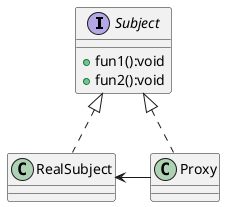 @startuml
interface Subject{
    + fun1():void
    + fun2():void
}

class RealSubject
class Proxy
RealSubject .up.|> Subject
Proxy .up.|> Subject
Proxy -left-> RealSubject
@enduml